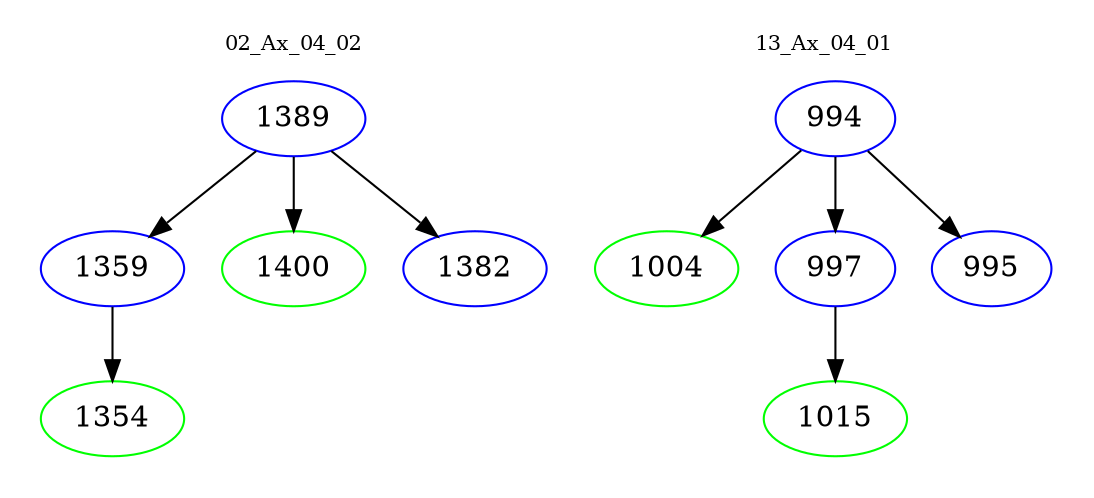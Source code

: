 digraph{
subgraph cluster_0 {
color = white
label = "02_Ax_04_02";
fontsize=10;
T0_1389 [label="1389", color="blue"]
T0_1389 -> T0_1359 [color="black"]
T0_1359 [label="1359", color="blue"]
T0_1359 -> T0_1354 [color="black"]
T0_1354 [label="1354", color="green"]
T0_1389 -> T0_1400 [color="black"]
T0_1400 [label="1400", color="green"]
T0_1389 -> T0_1382 [color="black"]
T0_1382 [label="1382", color="blue"]
}
subgraph cluster_1 {
color = white
label = "13_Ax_04_01";
fontsize=10;
T1_994 [label="994", color="blue"]
T1_994 -> T1_1004 [color="black"]
T1_1004 [label="1004", color="green"]
T1_994 -> T1_997 [color="black"]
T1_997 [label="997", color="blue"]
T1_997 -> T1_1015 [color="black"]
T1_1015 [label="1015", color="green"]
T1_994 -> T1_995 [color="black"]
T1_995 [label="995", color="blue"]
}
}

